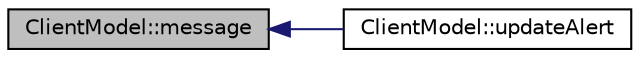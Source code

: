digraph "ClientModel::message"
{
  edge [fontname="Helvetica",fontsize="10",labelfontname="Helvetica",labelfontsize="10"];
  node [fontname="Helvetica",fontsize="10",shape=record];
  rankdir="LR";
  Node209 [label="ClientModel::message",height=0.2,width=0.4,color="black", fillcolor="grey75", style="filled", fontcolor="black"];
  Node209 -> Node210 [dir="back",color="midnightblue",fontsize="10",style="solid",fontname="Helvetica"];
  Node210 [label="ClientModel::updateAlert",height=0.2,width=0.4,color="black", fillcolor="white", style="filled",URL="$class_client_model.html#a16758b18ded91ceba202d6023cad4b51"];
}
